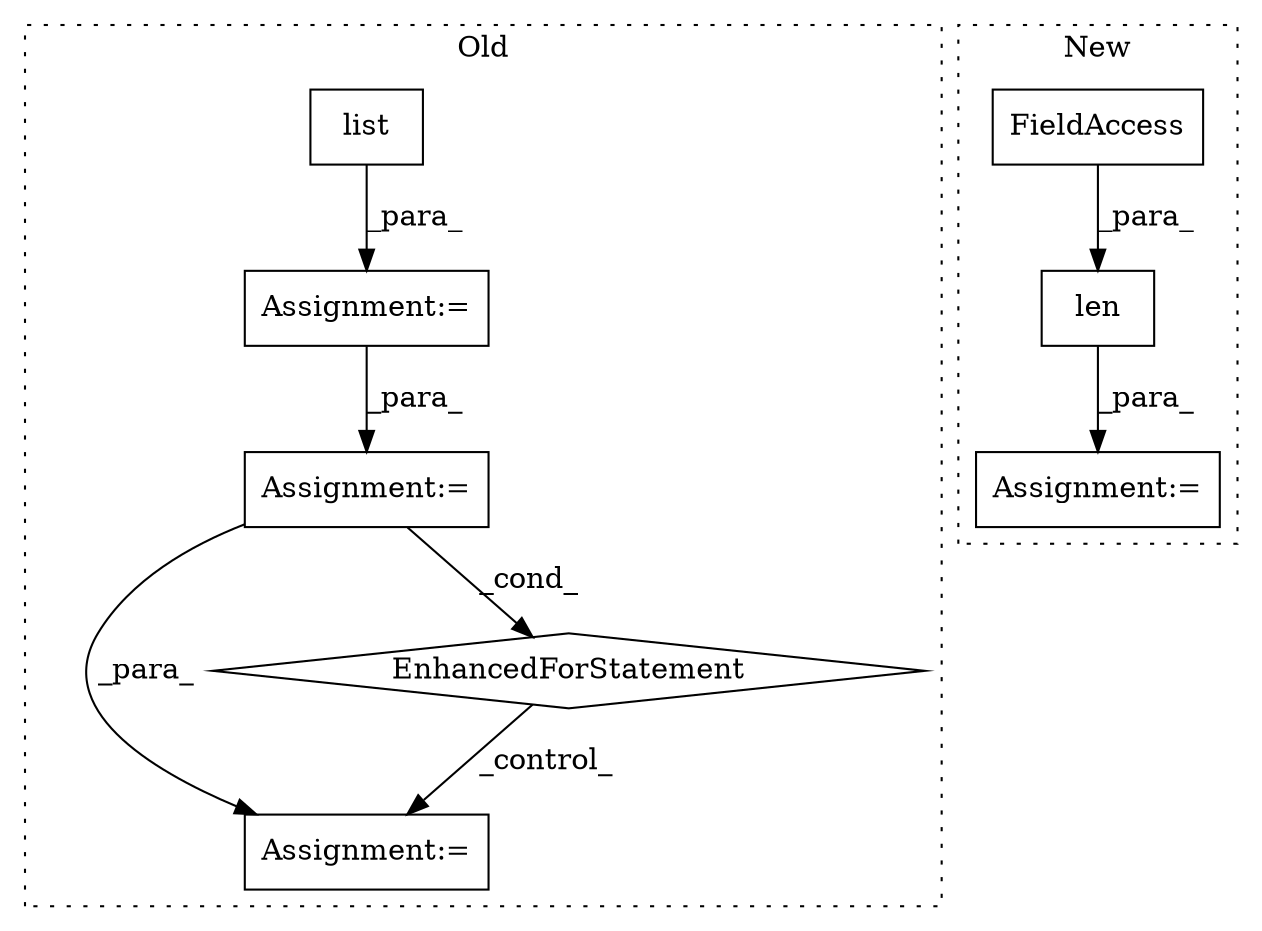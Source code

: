 digraph G {
subgraph cluster0 {
1 [label="list" a="32" s="12995,13010" l="5,1" shape="box"];
4 [label="Assignment:=" a="7" s="13114,13226" l="53,2" shape="box"];
6 [label="Assignment:=" a="7" s="12994" l="1" shape="box"];
7 [label="Assignment:=" a="7" s="13353" l="1" shape="box"];
8 [label="EnhancedForStatement" a="70" s="13114,13226" l="53,2" shape="diamond"];
label = "Old";
style="dotted";
}
subgraph cluster1 {
2 [label="len" a="32" s="12986,12996" l="4,1" shape="box"];
3 [label="Assignment:=" a="7" s="12899" l="1" shape="box"];
5 [label="FieldAccess" a="22" s="12990" l="6" shape="box"];
label = "New";
style="dotted";
}
1 -> 6 [label="_para_"];
2 -> 3 [label="_para_"];
4 -> 7 [label="_para_"];
4 -> 8 [label="_cond_"];
5 -> 2 [label="_para_"];
6 -> 4 [label="_para_"];
8 -> 7 [label="_control_"];
}